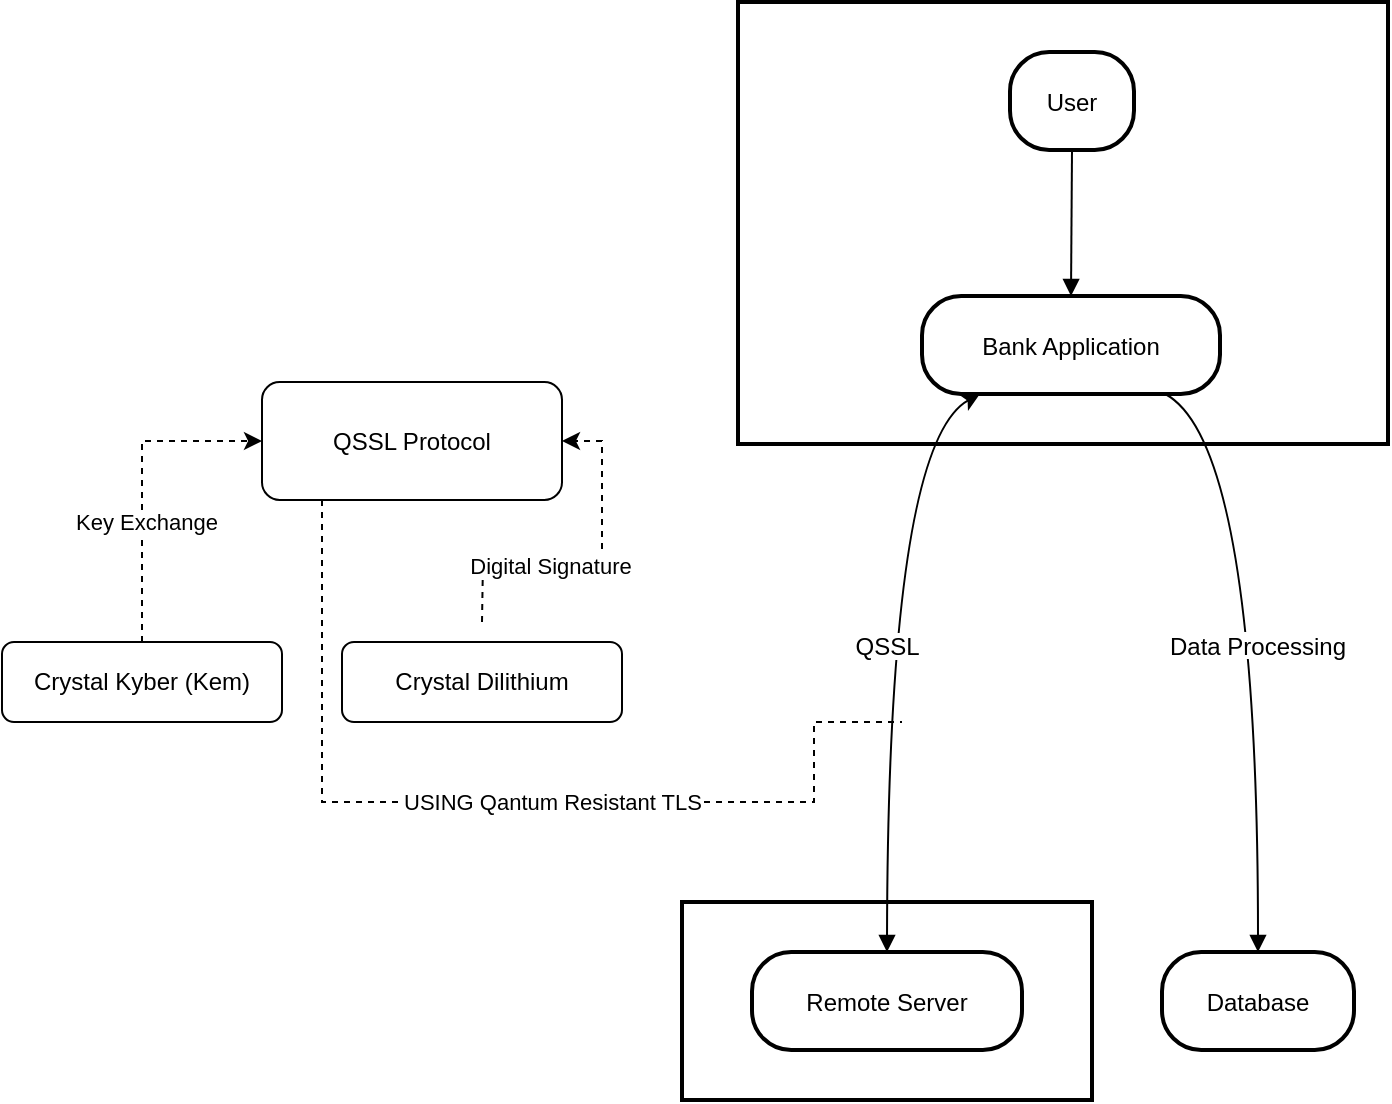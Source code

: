 <mxfile version="24.7.14">
  <diagram name="‫עמוד-1‬" id="c78-i6YWx34wTXFUyA2n">
    <mxGraphModel dx="1647" dy="848" grid="0" gridSize="10" guides="1" tooltips="1" connect="1" arrows="1" fold="1" page="1" pageScale="1" pageWidth="827" pageHeight="1169" math="0" shadow="0">
      <root>
        <mxCell id="0" />
        <mxCell id="1" parent="0" />
        <mxCell id="2" value="Remote Server" style="whiteSpace=wrap;strokeWidth=2;" parent="1" vertex="1">
          <mxGeometry x="360" y="570" width="205" height="99" as="geometry" />
        </mxCell>
        <mxCell id="3" value="" style="whiteSpace=wrap;strokeWidth=2;" parent="1" vertex="1">
          <mxGeometry x="388" y="120" width="325" height="221" as="geometry" />
        </mxCell>
        <mxCell id="4" value="User" style="rounded=1;arcSize=40;strokeWidth=2" parent="1" vertex="1">
          <mxGeometry x="524" y="145" width="62" height="49" as="geometry" />
        </mxCell>
        <mxCell id="5" value="Bank Application" style="rounded=1;arcSize=40;strokeWidth=2" parent="1" vertex="1">
          <mxGeometry x="480" y="267" width="149" height="49" as="geometry" />
        </mxCell>
        <mxCell id="6" value="Remote Server" style="rounded=1;arcSize=40;strokeWidth=2" parent="1" vertex="1">
          <mxGeometry x="395" y="595" width="135" height="49" as="geometry" />
        </mxCell>
        <mxCell id="7" value="Database" style="rounded=1;arcSize=40;strokeWidth=2" parent="1" vertex="1">
          <mxGeometry x="600" y="595" width="96" height="49" as="geometry" />
        </mxCell>
        <mxCell id="8" value="" style="curved=1;startArrow=none;endArrow=block;exitX=0.5;exitY=1;entryX=0.5;entryY=0;" parent="1" source="4" target="5" edge="1">
          <mxGeometry relative="1" as="geometry">
            <Array as="points" />
          </mxGeometry>
        </mxCell>
        <mxCell id="9" value="QSSL" style="curved=1;startArrow=classic;endArrow=block;exitX=0.2;exitY=0.99;entryX=0.5;entryY=-0.01;fontSize=12;startFill=1;" parent="1" source="5" target="6" edge="1">
          <mxGeometry relative="1" as="geometry">
            <Array as="points">
              <mxPoint x="463" y="341" />
            </Array>
          </mxGeometry>
        </mxCell>
        <mxCell id="10" value="Data Processing" style="curved=1;startArrow=none;endArrow=block;exitX=0.81;exitY=0.99;entryX=0.5;entryY=-0.01;fontSize=12;" parent="1" source="5" target="7" edge="1">
          <mxGeometry x="-0.002" relative="1" as="geometry">
            <Array as="points">
              <mxPoint x="648" y="341" />
            </Array>
            <mxPoint as="offset" />
          </mxGeometry>
        </mxCell>
        <mxCell id="x_WXpjbPRTsjR5i1tZ99-21" style="edgeStyle=orthogonalEdgeStyle;rounded=0;orthogonalLoop=1;jettySize=auto;html=1;dashed=1;endArrow=none;endFill=0;" parent="1" edge="1">
          <mxGeometry relative="1" as="geometry">
            <mxPoint x="470" y="480" as="targetPoint" />
            <mxPoint x="180" y="369" as="sourcePoint" />
            <Array as="points">
              <mxPoint x="180" y="520" />
              <mxPoint x="426" y="520" />
            </Array>
          </mxGeometry>
        </mxCell>
        <mxCell id="x_WXpjbPRTsjR5i1tZ99-22" value="USING Qantum Resistant TLS" style="edgeLabel;html=1;align=center;verticalAlign=middle;resizable=0;points=[];" parent="x_WXpjbPRTsjR5i1tZ99-21" vertex="1" connectable="0">
          <mxGeometry x="0.107" relative="1" as="geometry">
            <mxPoint as="offset" />
          </mxGeometry>
        </mxCell>
        <mxCell id="x_WXpjbPRTsjR5i1tZ99-11" value="QSSL Protocol" style="rounded=1;whiteSpace=wrap;html=1;" parent="1" vertex="1">
          <mxGeometry x="150" y="310" width="150" height="59" as="geometry" />
        </mxCell>
        <mxCell id="x_WXpjbPRTsjR5i1tZ99-17" style="edgeStyle=orthogonalEdgeStyle;rounded=0;orthogonalLoop=1;jettySize=auto;html=1;dashed=1;entryX=0;entryY=0.5;entryDx=0;entryDy=0;exitX=0.5;exitY=0;exitDx=0;exitDy=0;" parent="1" source="x_WXpjbPRTsjR5i1tZ99-14" target="x_WXpjbPRTsjR5i1tZ99-11" edge="1">
          <mxGeometry relative="1" as="geometry">
            <mxPoint x="104.75" y="340" as="targetPoint" />
            <mxPoint x="74.75" y="430" as="sourcePoint" />
          </mxGeometry>
        </mxCell>
        <mxCell id="x_WXpjbPRTsjR5i1tZ99-18" value="Key Exchange" style="edgeLabel;html=1;align=center;verticalAlign=middle;resizable=0;points=[];" parent="x_WXpjbPRTsjR5i1tZ99-17" vertex="1" connectable="0">
          <mxGeometry x="-0.248" y="-2" relative="1" as="geometry">
            <mxPoint as="offset" />
          </mxGeometry>
        </mxCell>
        <mxCell id="x_WXpjbPRTsjR5i1tZ99-14" value="Crystal Kyber (Kem)" style="rounded=1;whiteSpace=wrap;html=1;" parent="1" vertex="1">
          <mxGeometry x="20" y="440" width="140" height="40" as="geometry" />
        </mxCell>
        <mxCell id="x_WXpjbPRTsjR5i1tZ99-15" value="&lt;div&gt;Crystal Dilithium&lt;/div&gt;" style="rounded=1;whiteSpace=wrap;html=1;" parent="1" vertex="1">
          <mxGeometry x="190" y="440" width="140" height="40" as="geometry" />
        </mxCell>
        <mxCell id="x_WXpjbPRTsjR5i1tZ99-19" style="edgeStyle=orthogonalEdgeStyle;rounded=0;orthogonalLoop=1;jettySize=auto;html=1;dashed=1;entryX=1;entryY=0.5;entryDx=0;entryDy=0;" parent="1" target="x_WXpjbPRTsjR5i1tZ99-11" edge="1">
          <mxGeometry relative="1" as="geometry">
            <mxPoint x="359.5" y="339.5" as="targetPoint" />
            <mxPoint x="260" y="430" as="sourcePoint" />
          </mxGeometry>
        </mxCell>
        <mxCell id="x_WXpjbPRTsjR5i1tZ99-20" value="Digital Signature" style="edgeLabel;html=1;align=center;verticalAlign=middle;resizable=0;points=[];" parent="x_WXpjbPRTsjR5i1tZ99-19" vertex="1" connectable="0">
          <mxGeometry x="-0.248" y="-2" relative="1" as="geometry">
            <mxPoint as="offset" />
          </mxGeometry>
        </mxCell>
      </root>
    </mxGraphModel>
  </diagram>
</mxfile>
